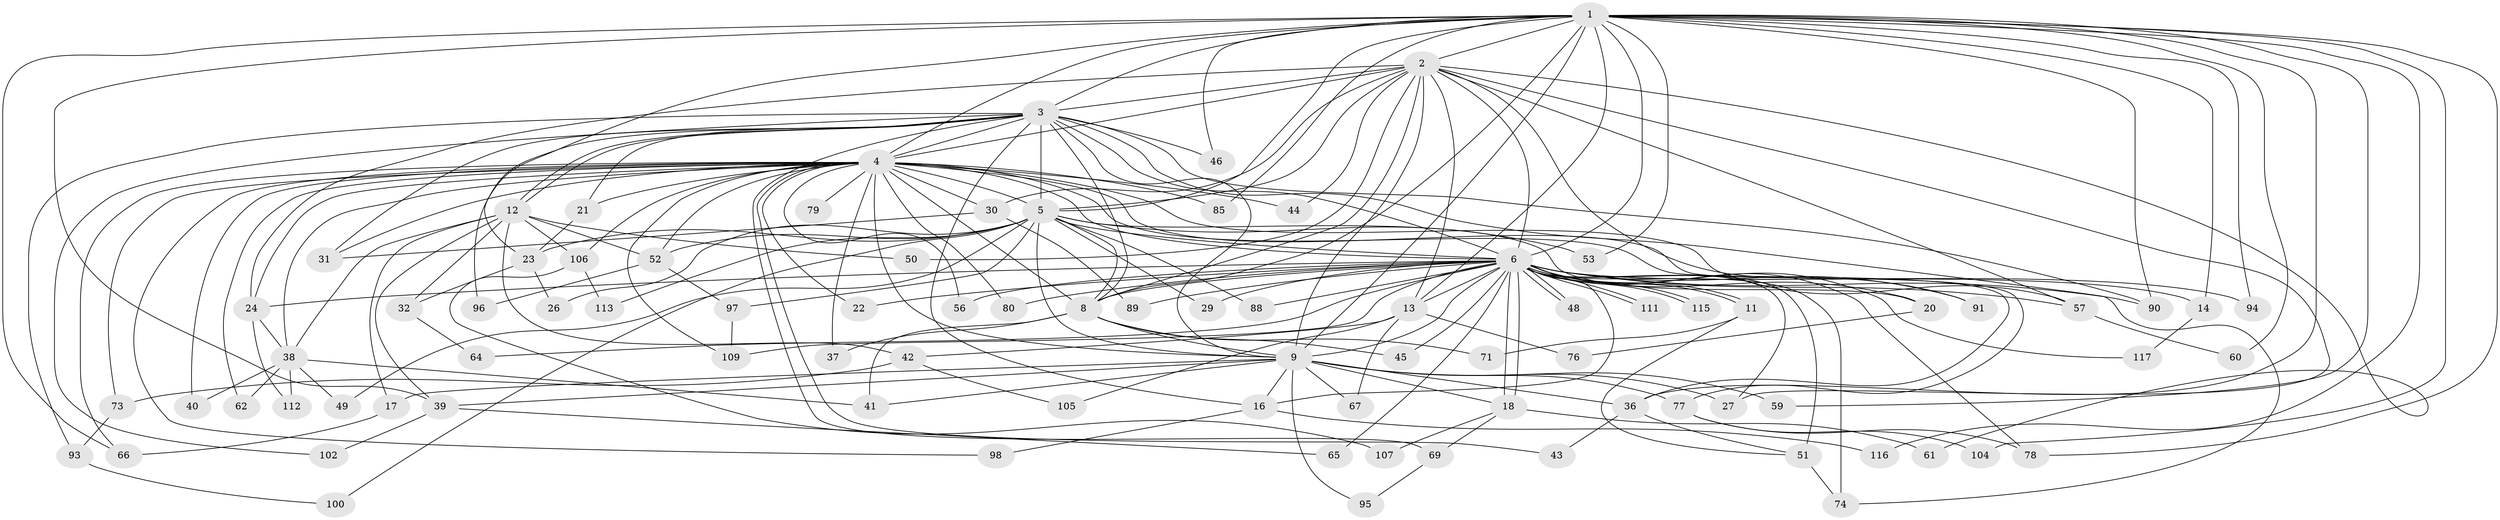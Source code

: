 // original degree distribution, {27: 0.008547008547008548, 16: 0.017094017094017096, 15: 0.008547008547008548, 19: 0.017094017094017096, 45: 0.008547008547008548, 26: 0.008547008547008548, 13: 0.008547008547008548, 21: 0.008547008547008548, 3: 0.23076923076923078, 9: 0.017094017094017096, 6: 0.017094017094017096, 5: 0.05128205128205128, 4: 0.08547008547008547, 2: 0.5128205128205128}
// Generated by graph-tools (version 1.1) at 2025/41/03/06/25 10:41:35]
// undirected, 86 vertices, 202 edges
graph export_dot {
graph [start="1"]
  node [color=gray90,style=filled];
  1 [super="+83"];
  2 [super="+25"];
  3 [super="+10"];
  4 [super="+7"];
  5 [super="+47"];
  6 [super="+35"];
  8 [super="+81"];
  9 [super="+19"];
  11 [super="+70"];
  12 [super="+63"];
  13 [super="+15"];
  14 [super="+75"];
  16 [super="+58"];
  17;
  18 [super="+34"];
  20;
  21 [super="+33"];
  22;
  23;
  24 [super="+28"];
  26;
  27 [super="+54"];
  29;
  30 [super="+72"];
  31;
  32;
  36 [super="+55"];
  37;
  38 [super="+103"];
  39 [super="+87"];
  40;
  41;
  42;
  43;
  44;
  45;
  46;
  48;
  49;
  50;
  51 [super="+99"];
  52 [super="+68"];
  53;
  56;
  57 [super="+82"];
  59;
  60;
  61;
  62;
  64;
  65;
  66 [super="+86"];
  67;
  69;
  71;
  73;
  74 [super="+84"];
  76;
  77 [super="+114"];
  78 [super="+108"];
  79 [super="+101"];
  80;
  85;
  88;
  89;
  90 [super="+92"];
  91;
  93;
  94;
  95;
  96;
  97;
  98;
  100;
  102;
  104;
  105;
  106;
  107;
  109 [super="+110"];
  111;
  112;
  113;
  115;
  116;
  117;
  1 -- 2;
  1 -- 3 [weight=2];
  1 -- 4 [weight=2];
  1 -- 5;
  1 -- 6;
  1 -- 8;
  1 -- 9 [weight=2];
  1 -- 13;
  1 -- 14 [weight=2];
  1 -- 36;
  1 -- 39;
  1 -- 46;
  1 -- 53;
  1 -- 59;
  1 -- 60;
  1 -- 66;
  1 -- 78;
  1 -- 85;
  1 -- 94;
  1 -- 96;
  1 -- 104;
  1 -- 116;
  1 -- 90;
  2 -- 3 [weight=2];
  2 -- 4 [weight=2];
  2 -- 5;
  2 -- 6;
  2 -- 8;
  2 -- 9 [weight=3];
  2 -- 13;
  2 -- 27;
  2 -- 44;
  2 -- 50;
  2 -- 91;
  2 -- 57;
  2 -- 61;
  2 -- 30;
  2 -- 24;
  3 -- 4 [weight=4];
  3 -- 5 [weight=3];
  3 -- 6 [weight=2];
  3 -- 8 [weight=2];
  3 -- 9 [weight=2];
  3 -- 12;
  3 -- 12;
  3 -- 16;
  3 -- 31;
  3 -- 46;
  3 -- 90;
  3 -- 69;
  3 -- 102;
  3 -- 74;
  3 -- 21;
  3 -- 23;
  3 -- 93;
  4 -- 5 [weight=2];
  4 -- 6 [weight=2];
  4 -- 8 [weight=2];
  4 -- 9 [weight=2];
  4 -- 24;
  4 -- 31;
  4 -- 37;
  4 -- 38 [weight=2];
  4 -- 66;
  4 -- 77;
  4 -- 80;
  4 -- 98;
  4 -- 52;
  4 -- 73;
  4 -- 79 [weight=2];
  4 -- 21;
  4 -- 22;
  4 -- 85;
  4 -- 30;
  4 -- 40;
  4 -- 106;
  4 -- 43;
  4 -- 44;
  4 -- 109;
  4 -- 56;
  4 -- 62;
  4 -- 36;
  4 -- 57;
  5 -- 6;
  5 -- 8;
  5 -- 9;
  5 -- 20;
  5 -- 23;
  5 -- 26;
  5 -- 29;
  5 -- 52;
  5 -- 88;
  5 -- 97;
  5 -- 100;
  5 -- 113;
  5 -- 53;
  5 -- 49;
  6 -- 8;
  6 -- 9;
  6 -- 11;
  6 -- 11;
  6 -- 14;
  6 -- 18;
  6 -- 18;
  6 -- 20;
  6 -- 22;
  6 -- 24;
  6 -- 27;
  6 -- 29;
  6 -- 45;
  6 -- 48;
  6 -- 48;
  6 -- 51 [weight=2];
  6 -- 56;
  6 -- 57;
  6 -- 64;
  6 -- 65;
  6 -- 88;
  6 -- 89;
  6 -- 90;
  6 -- 91;
  6 -- 94;
  6 -- 111;
  6 -- 111;
  6 -- 115;
  6 -- 115;
  6 -- 117;
  6 -- 16;
  6 -- 80;
  6 -- 13;
  6 -- 109;
  6 -- 78;
  6 -- 74;
  8 -- 9;
  8 -- 37;
  8 -- 45;
  8 -- 71;
  8 -- 41;
  9 -- 16;
  9 -- 17;
  9 -- 36;
  9 -- 39;
  9 -- 59;
  9 -- 67;
  9 -- 77 [weight=2];
  9 -- 95;
  9 -- 18;
  9 -- 41;
  9 -- 27;
  11 -- 51;
  11 -- 71;
  12 -- 17;
  12 -- 32;
  12 -- 42;
  12 -- 50;
  12 -- 52;
  12 -- 106;
  12 -- 38;
  12 -- 39;
  13 -- 42;
  13 -- 67;
  13 -- 76;
  13 -- 105;
  14 -- 117;
  16 -- 98;
  16 -- 116;
  17 -- 66;
  18 -- 61;
  18 -- 107;
  18 -- 69;
  20 -- 76;
  21 -- 23;
  23 -- 26;
  23 -- 32;
  24 -- 112;
  24 -- 38;
  30 -- 89;
  30 -- 31;
  32 -- 64;
  36 -- 43;
  36 -- 51;
  38 -- 40;
  38 -- 41;
  38 -- 49;
  38 -- 62;
  38 -- 112;
  39 -- 65;
  39 -- 102;
  42 -- 73;
  42 -- 105;
  51 -- 74;
  52 -- 96;
  52 -- 97;
  57 -- 60;
  69 -- 95;
  73 -- 93;
  77 -- 78;
  77 -- 104;
  93 -- 100;
  97 -- 109;
  106 -- 107;
  106 -- 113;
}
